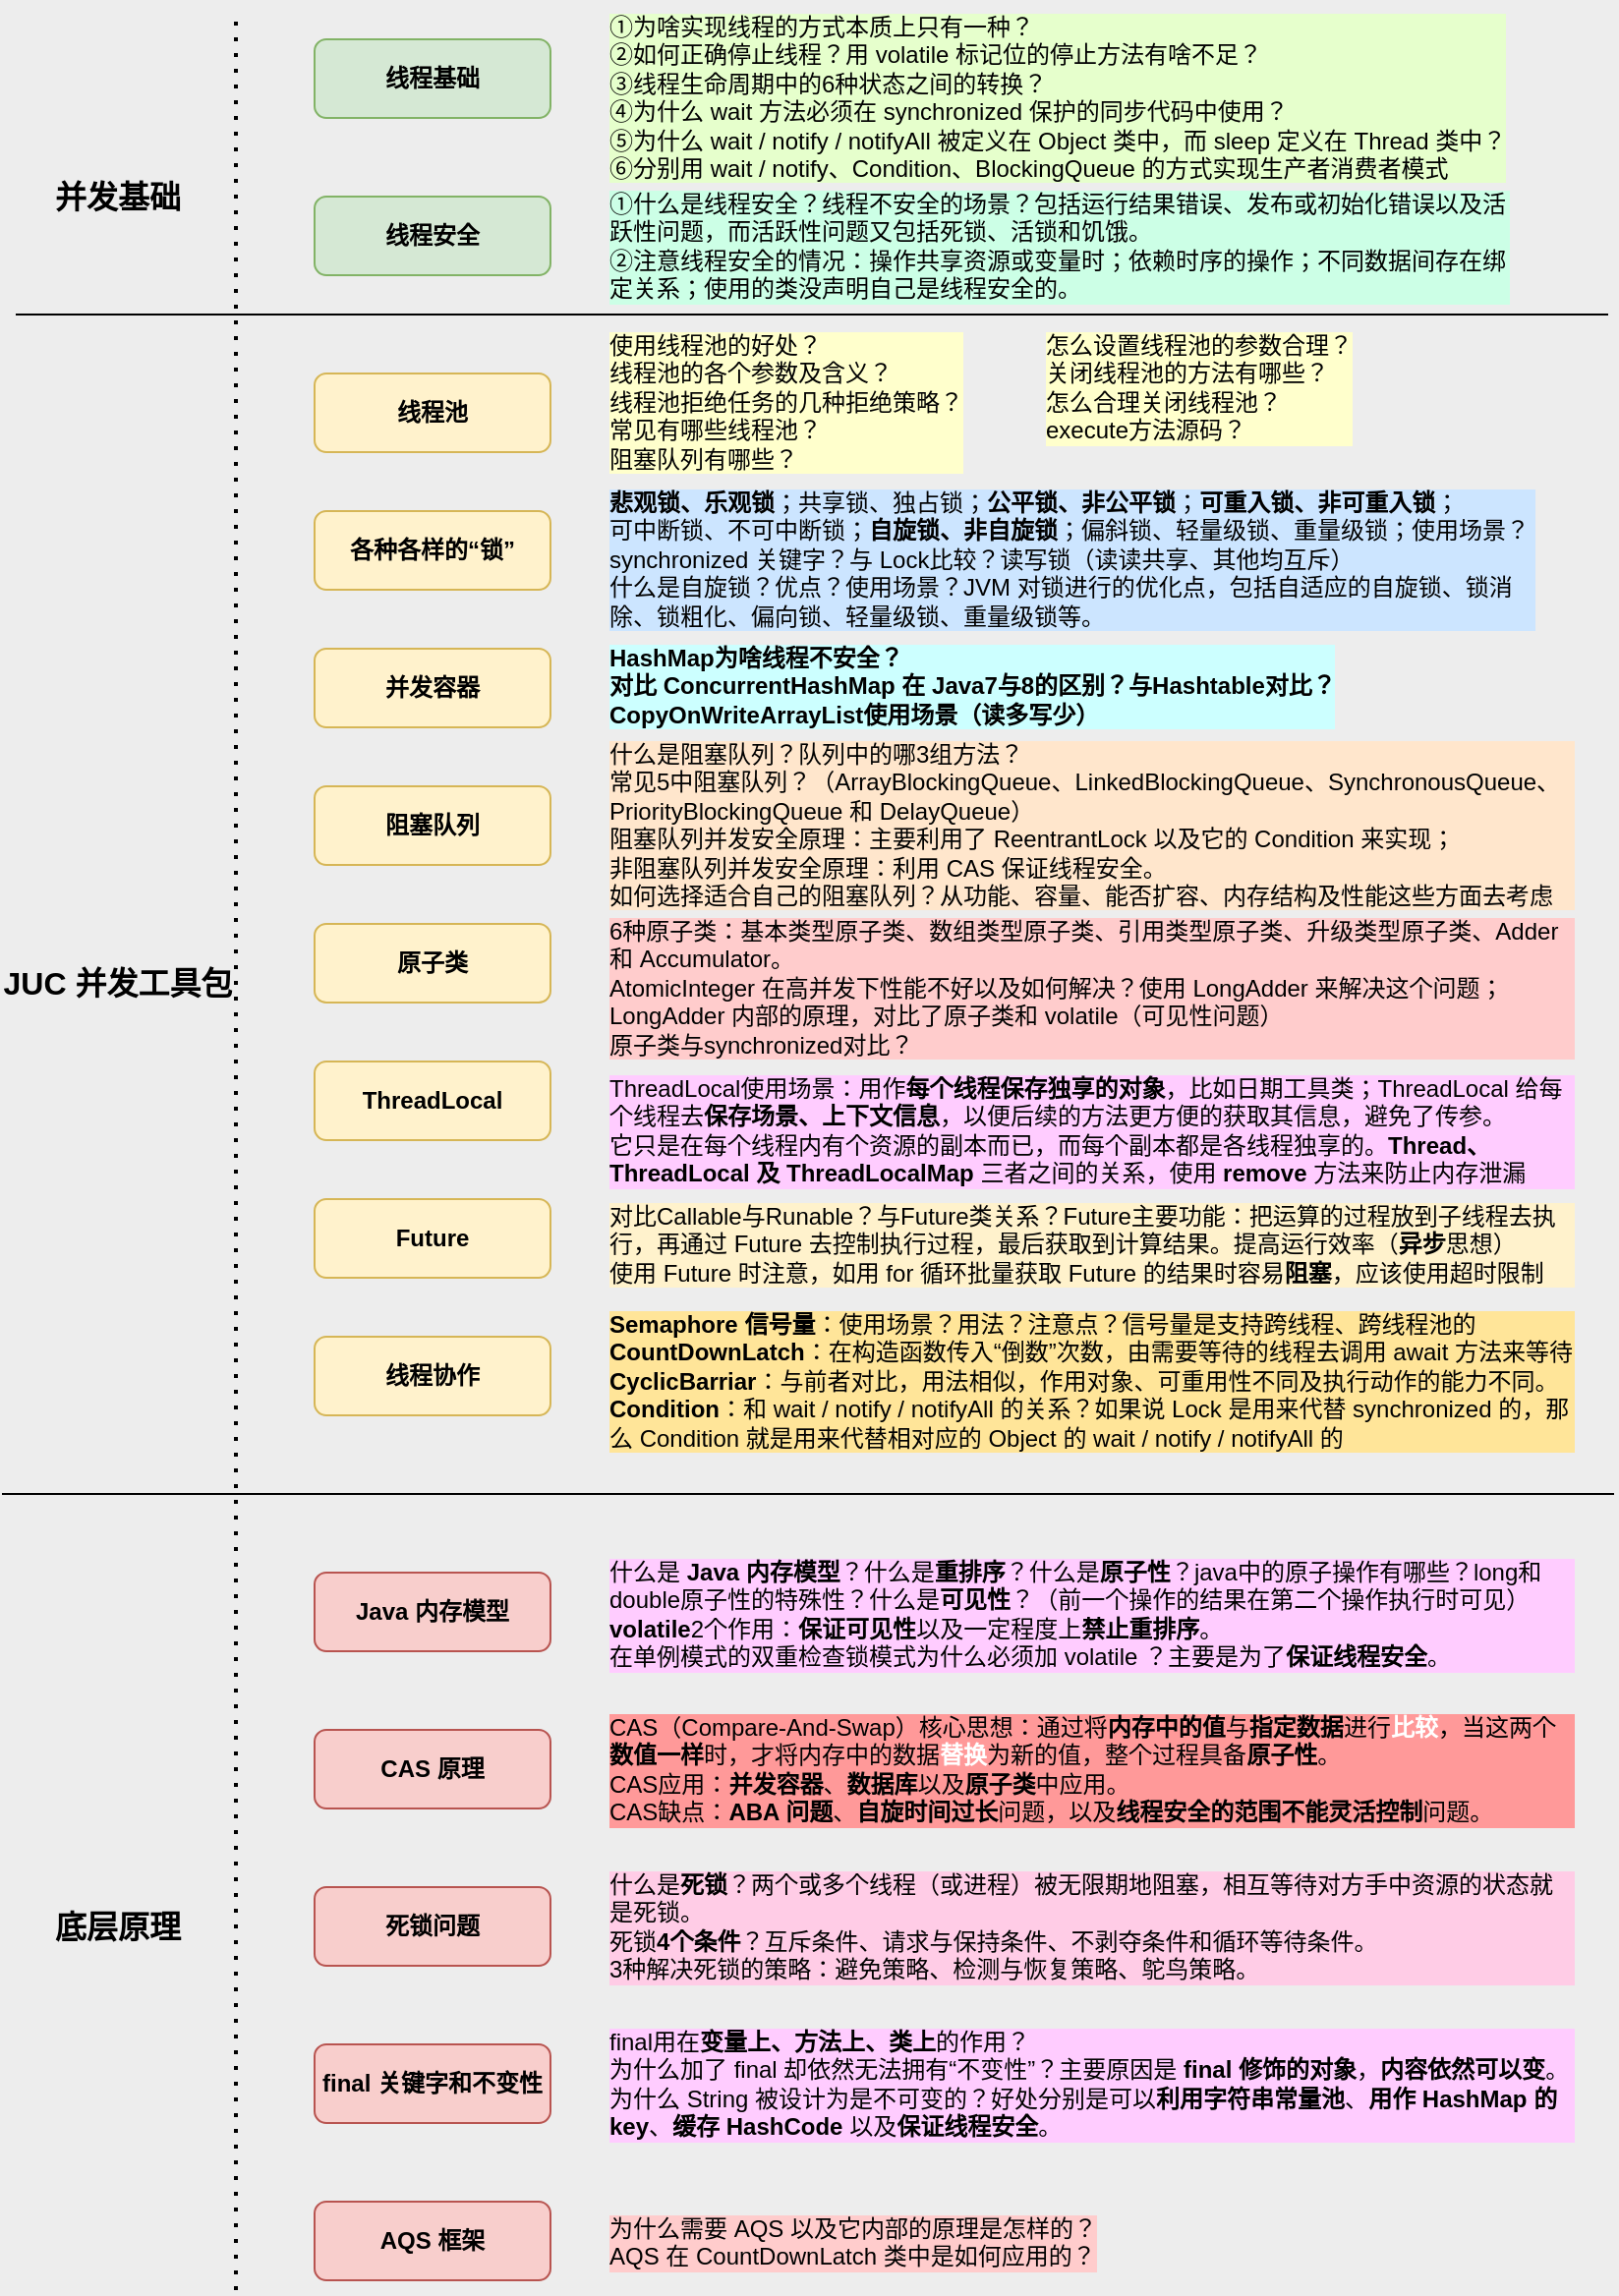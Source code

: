 <mxfile version="21.1.2" type="github">
  <diagram name="第 1 页" id="jQVPsj15WsTQjWok6gXP">
    <mxGraphModel dx="1800" dy="929" grid="1" gridSize="10" guides="1" tooltips="1" connect="1" arrows="0" fold="1" page="1" pageScale="1" pageWidth="827" pageHeight="1169" background="#EDEDED" math="0" shadow="0">
      <root>
        <mxCell id="0" />
        <mxCell id="1" parent="0" />
        <mxCell id="afdooJfP-64KZLnxz3o7-1" value="" style="endArrow=none;html=1;rounded=0;" edge="1" parent="1">
          <mxGeometry width="50" height="50" relative="1" as="geometry">
            <mxPoint x="8" y="160" as="sourcePoint" />
            <mxPoint x="818" y="160" as="targetPoint" />
          </mxGeometry>
        </mxCell>
        <mxCell id="afdooJfP-64KZLnxz3o7-2" value="" style="endArrow=none;html=1;rounded=0;" edge="1" parent="1">
          <mxGeometry width="50" height="50" relative="1" as="geometry">
            <mxPoint x="1" y="760" as="sourcePoint" />
            <mxPoint x="821" y="760" as="targetPoint" />
          </mxGeometry>
        </mxCell>
        <mxCell id="afdooJfP-64KZLnxz3o7-3" value="" style="endArrow=none;dashed=1;html=1;dashPattern=1 3;strokeWidth=2;rounded=0;" edge="1" parent="1">
          <mxGeometry width="50" height="50" relative="1" as="geometry">
            <mxPoint x="120" y="1165" as="sourcePoint" />
            <mxPoint x="120" y="5" as="targetPoint" />
          </mxGeometry>
        </mxCell>
        <mxCell id="afdooJfP-64KZLnxz3o7-4" value="并发基础" style="text;html=1;strokeColor=none;fillColor=none;align=center;verticalAlign=middle;whiteSpace=wrap;rounded=0;fontStyle=1;fontSize=16;" vertex="1" parent="1">
          <mxGeometry x="25" y="80" width="70" height="40" as="geometry" />
        </mxCell>
        <mxCell id="afdooJfP-64KZLnxz3o7-5" value="JUC 并发工具包" style="text;html=1;strokeColor=none;fillColor=none;align=center;verticalAlign=middle;whiteSpace=wrap;rounded=0;fontStyle=1;fontSize=16;" vertex="1" parent="1">
          <mxGeometry y="480" width="120" height="40" as="geometry" />
        </mxCell>
        <mxCell id="afdooJfP-64KZLnxz3o7-6" value="底层原理" style="text;html=1;strokeColor=none;fillColor=none;align=center;verticalAlign=middle;whiteSpace=wrap;rounded=0;fontStyle=1;fontSize=16;" vertex="1" parent="1">
          <mxGeometry x="25" y="960" width="70" height="40" as="geometry" />
        </mxCell>
        <mxCell id="afdooJfP-64KZLnxz3o7-7" value="线程基础" style="rounded=1;whiteSpace=wrap;html=1;fontStyle=1;fillColor=#d5e8d4;strokeColor=#82b366;" vertex="1" parent="1">
          <mxGeometry x="160" y="20" width="120" height="40" as="geometry" />
        </mxCell>
        <mxCell id="afdooJfP-64KZLnxz3o7-8" value="线程安全" style="rounded=1;whiteSpace=wrap;html=1;fontStyle=1;fillColor=#d5e8d4;strokeColor=#82b366;" vertex="1" parent="1">
          <mxGeometry x="160" y="100" width="120" height="40" as="geometry" />
        </mxCell>
        <mxCell id="afdooJfP-64KZLnxz3o7-9" value="线程池" style="rounded=1;whiteSpace=wrap;html=1;fontStyle=1;flipV=1;flipH=1;fillColor=#fff2cc;strokeColor=#d6b656;" vertex="1" parent="1">
          <mxGeometry x="160" y="190" width="120" height="40" as="geometry" />
        </mxCell>
        <mxCell id="afdooJfP-64KZLnxz3o7-10" value="各种各样的“锁”" style="rounded=1;whiteSpace=wrap;html=1;fontStyle=1;flipV=1;flipH=1;fillColor=#fff2cc;strokeColor=#d6b656;" vertex="1" parent="1">
          <mxGeometry x="160" y="260" width="120" height="40" as="geometry" />
        </mxCell>
        <mxCell id="afdooJfP-64KZLnxz3o7-11" value="并发容器" style="rounded=1;whiteSpace=wrap;html=1;fontStyle=1;flipV=1;flipH=1;fillColor=#fff2cc;strokeColor=#d6b656;" vertex="1" parent="1">
          <mxGeometry x="160" y="330" width="120" height="40" as="geometry" />
        </mxCell>
        <mxCell id="afdooJfP-64KZLnxz3o7-12" value="阻塞队列" style="rounded=1;whiteSpace=wrap;html=1;fontStyle=1;flipV=1;flipH=1;fillColor=#fff2cc;strokeColor=#d6b656;" vertex="1" parent="1">
          <mxGeometry x="160" y="400" width="120" height="40" as="geometry" />
        </mxCell>
        <mxCell id="afdooJfP-64KZLnxz3o7-13" value="原子类" style="rounded=1;whiteSpace=wrap;html=1;fontStyle=1;flipV=1;flipH=1;fillColor=#fff2cc;strokeColor=#d6b656;" vertex="1" parent="1">
          <mxGeometry x="160" y="470" width="120" height="40" as="geometry" />
        </mxCell>
        <mxCell id="afdooJfP-64KZLnxz3o7-14" value="ThreadLocal" style="rounded=1;whiteSpace=wrap;html=1;fontStyle=1;flipV=1;flipH=1;fillColor=#fff2cc;strokeColor=#d6b656;" vertex="1" parent="1">
          <mxGeometry x="160" y="540" width="120" height="40" as="geometry" />
        </mxCell>
        <mxCell id="afdooJfP-64KZLnxz3o7-15" value="Future" style="rounded=1;whiteSpace=wrap;html=1;fontStyle=1;flipV=1;flipH=1;fillColor=#fff2cc;strokeColor=#d6b656;" vertex="1" parent="1">
          <mxGeometry x="160" y="610" width="120" height="40" as="geometry" />
        </mxCell>
        <mxCell id="afdooJfP-64KZLnxz3o7-16" value="线程协作" style="rounded=1;whiteSpace=wrap;html=1;fontStyle=1;flipV=1;flipH=1;fillColor=#fff2cc;strokeColor=#d6b656;" vertex="1" parent="1">
          <mxGeometry x="160" y="680" width="120" height="40" as="geometry" />
        </mxCell>
        <mxCell id="afdooJfP-64KZLnxz3o7-17" value="Java 内存模型" style="rounded=1;whiteSpace=wrap;html=1;fontStyle=1;flipV=1;flipH=1;fillColor=#f8cecc;strokeColor=#b85450;" vertex="1" parent="1">
          <mxGeometry x="160" y="800" width="120" height="40" as="geometry" />
        </mxCell>
        <mxCell id="afdooJfP-64KZLnxz3o7-18" value="CAS 原理" style="rounded=1;whiteSpace=wrap;html=1;fontStyle=1;flipV=1;flipH=1;fillColor=#f8cecc;strokeColor=#b85450;" vertex="1" parent="1">
          <mxGeometry x="160" y="880" width="120" height="40" as="geometry" />
        </mxCell>
        <mxCell id="afdooJfP-64KZLnxz3o7-19" value="死锁问题" style="rounded=1;whiteSpace=wrap;html=1;fontStyle=1;flipV=1;flipH=1;fillColor=#f8cecc;strokeColor=#b85450;" vertex="1" parent="1">
          <mxGeometry x="160" y="960" width="120" height="40" as="geometry" />
        </mxCell>
        <mxCell id="afdooJfP-64KZLnxz3o7-20" value="final 关键字和不变性" style="rounded=1;whiteSpace=wrap;html=1;fontStyle=1;flipV=1;flipH=1;fillColor=#f8cecc;strokeColor=#b85450;" vertex="1" parent="1">
          <mxGeometry x="160" y="1040" width="120" height="40" as="geometry" />
        </mxCell>
        <mxCell id="afdooJfP-64KZLnxz3o7-21" value="AQS 框架" style="rounded=1;whiteSpace=wrap;html=1;fontStyle=1;flipV=1;flipH=1;fillColor=#f8cecc;strokeColor=#b85450;" vertex="1" parent="1">
          <mxGeometry x="160" y="1120" width="120" height="40" as="geometry" />
        </mxCell>
        <mxCell id="afdooJfP-64KZLnxz3o7-22" value="①为啥实现线程的方式本质上只有一种？&lt;br&gt;②如何正确停止线程？用 volatile 标记位的停止方法有啥不足？&lt;br&gt;③线程生命周期中的6种状态之间的转换？&lt;br&gt;④为什么 wait 方法必须在 synchronized 保护的同步代码中使用？&lt;br&gt;⑤为什么 wait / notify / notifyAll 被定义在 Object 类中，而 sleep 定义在 Thread 类中？&lt;br&gt;⑥分别用 wait / notify、Condition、BlockingQueue 的方式实现生产者消费者模式" style="text;html=1;strokeColor=none;fillColor=none;align=left;verticalAlign=top;whiteSpace=wrap;rounded=0;labelBackgroundColor=#E6FFCC;" vertex="1" parent="1">
          <mxGeometry x="307.5" width="460" height="100" as="geometry" />
        </mxCell>
        <mxCell id="afdooJfP-64KZLnxz3o7-23" value="①什么是线程安全？线程不安全的场景？包括运行结果错误、发布或初始化错误以及活跃性问题，而活跃性问题又包括死锁、活锁和饥饿。&lt;br&gt;②注意线程安全的情况：操作共享资源或变量时；依赖时序的操作；不同数据间存在绑定关系；使用的类没声明自己是线程安全的。" style="text;html=1;strokeColor=none;fillColor=none;align=left;verticalAlign=top;whiteSpace=wrap;rounded=0;labelBackgroundColor=#CCFFE6;" vertex="1" parent="1">
          <mxGeometry x="307.5" y="90" width="460" height="70" as="geometry" />
        </mxCell>
        <mxCell id="afdooJfP-64KZLnxz3o7-24" value="使用线程池的好处？&lt;br&gt;线程池的各个参数及含义？&lt;br&gt;线程池拒绝任务的几种拒绝策略？&lt;br&gt;常见有哪些线程池？&lt;br&gt;阻塞队列有哪些？" style="text;html=1;strokeColor=none;fillColor=none;align=left;verticalAlign=top;whiteSpace=wrap;rounded=0;labelBackgroundColor=#FFFFCC;" vertex="1" parent="1">
          <mxGeometry x="307.5" y="162" width="182.5" height="80" as="geometry" />
        </mxCell>
        <mxCell id="afdooJfP-64KZLnxz3o7-25" value="怎么设置线程池的参数合理？&lt;br&gt;关闭线程池的方法有哪些？&lt;br&gt;怎么合理关闭线程池？&lt;br&gt;execute方法源码？" style="text;html=1;strokeColor=none;fillColor=none;align=left;verticalAlign=top;whiteSpace=wrap;rounded=0;labelBackgroundColor=#FFFFCC;" vertex="1" parent="1">
          <mxGeometry x="530" y="162" width="182.5" height="80" as="geometry" />
        </mxCell>
        <mxCell id="afdooJfP-64KZLnxz3o7-26" value="&lt;b&gt;悲观锁、乐观锁&lt;/b&gt;；共享锁、独占锁；&lt;b&gt;公平锁、非公平锁&lt;/b&gt;；&lt;b&gt;可重入锁、非可重入锁&lt;/b&gt;；&lt;br&gt;可中断锁、不可中断锁；&lt;b&gt;自旋锁、非自旋锁&lt;/b&gt;；偏斜锁、轻量级锁、重量级锁；使用场景？&lt;br&gt;synchronized 关键字？与 Lock比较？读写锁（读读共享、其他均互斥）&lt;br&gt;什么是自旋锁？优点？使用场景？JVM 对锁进行的优化点，包括自适应的自旋锁、锁消除、锁粗化、偏向锁、轻量级锁、重量级锁等。" style="text;html=1;strokeColor=none;fillColor=none;align=left;verticalAlign=top;whiteSpace=wrap;rounded=0;labelBackgroundColor=#CCE5FF;" vertex="1" parent="1">
          <mxGeometry x="307.5" y="242" width="472.5" height="80" as="geometry" />
        </mxCell>
        <mxCell id="afdooJfP-64KZLnxz3o7-27" value="&lt;b&gt;HashMap为啥线程不安全？&lt;br&gt;对比 ConcurrentHashMap 在 Java7与8的区别？与Hashtable对比？&lt;br&gt;CopyOnWriteArrayList使用场景（读多写少）&lt;br&gt;&lt;/b&gt;" style="text;html=1;strokeColor=none;fillColor=none;align=left;verticalAlign=top;whiteSpace=wrap;rounded=0;labelBackgroundColor=#CCFFFF;labelBorderColor=none;" vertex="1" parent="1">
          <mxGeometry x="307.5" y="321" width="472.5" height="58" as="geometry" />
        </mxCell>
        <mxCell id="afdooJfP-64KZLnxz3o7-28" value="什么是阻塞队列？队列中的哪3组方法？&lt;br&gt;常见5中阻塞队列？（ArrayBlockingQueue、LinkedBlockingQueue、SynchronousQueue、PriorityBlockingQueue 和 DelayQueue）&lt;br&gt;阻塞队列并发安全原理：主要利用了 ReentrantLock 以及它的 Condition 来实现；&lt;br&gt;非阻塞队列并发安全原理：利用 CAS 保证线程安全。&lt;br&gt;如何选择适合自己的阻塞队列？从功能、容量、能否扩容、内存结构及性能这些方面去考虑" style="text;html=1;strokeColor=none;fillColor=none;align=left;verticalAlign=top;whiteSpace=wrap;rounded=0;labelBackgroundColor=#FFE6CC;" vertex="1" parent="1">
          <mxGeometry x="307.5" y="370" width="492.5" height="100" as="geometry" />
        </mxCell>
        <mxCell id="afdooJfP-64KZLnxz3o7-29" value="6种原子类：基本类型原子类、数组类型原子类、引用类型原子类、升级类型原子类、Adder 和 Accumulator。&lt;br&gt;AtomicInteger 在高并发下性能不好以及如何解决？使用 LongAdder 来解决这个问题；&lt;br&gt;LongAdder 内部的原理，对比了原子类和 volatile（可见性问题）&lt;br&gt;原子类与synchronized对比？" style="text;html=1;strokeColor=none;fillColor=none;align=left;verticalAlign=top;whiteSpace=wrap;rounded=0;labelBackgroundColor=#FFCCCC;" vertex="1" parent="1">
          <mxGeometry x="307.5" y="460" width="492.5" height="80" as="geometry" />
        </mxCell>
        <mxCell id="afdooJfP-64KZLnxz3o7-30" value="ThreadLocal使用场景：用作&lt;b&gt;每个线程保存独享的对象&lt;/b&gt;，比如日期工具类；ThreadLocal 给每个线程去&lt;b&gt;保存场景、上下文信息&lt;/b&gt;，以便后续的方法更方便的获取其信息，避免了传参。&lt;br&gt;它只是在每个线程内有个资源的副本而已，而每个副本都是各线程独享的。&lt;b&gt;Thread、ThreadLocal 及 ThreadLocalMap&lt;/b&gt; 三者之间的关系，使用 &lt;b&gt;remove&lt;/b&gt; 方法来防止内存泄漏" style="text;html=1;strokeColor=none;fillColor=none;align=left;verticalAlign=top;whiteSpace=wrap;rounded=0;labelBackgroundColor=#FFCCFF;" vertex="1" parent="1">
          <mxGeometry x="307.5" y="540" width="492.5" height="65" as="geometry" />
        </mxCell>
        <mxCell id="afdooJfP-64KZLnxz3o7-31" value="对比Callable与Runable？与Future类关系？Future主要功能：把运算的过程放到子线程去执行，再通过 Future 去控制执行过程，最后获取到计算结果。提高运行效率（&lt;b&gt;异步&lt;/b&gt;思想）&lt;br&gt;使用 Future 时注意，如用 for 循环批量获取 Future 的结果时容易&lt;b&gt;阻塞&lt;/b&gt;，应该使用超时限制" style="text;html=1;strokeColor=none;fillColor=none;align=left;verticalAlign=top;whiteSpace=wrap;rounded=0;labelBackgroundColor=#FFF2CC;" vertex="1" parent="1">
          <mxGeometry x="307.5" y="605" width="492.5" height="57" as="geometry" />
        </mxCell>
        <mxCell id="afdooJfP-64KZLnxz3o7-32" value="&lt;b&gt;Semaphore 信号量&lt;/b&gt;：使用场景？用法？注意点？信号量是支持跨线程、跨线程池的&lt;br&gt;&lt;b&gt;CountDownLatch&lt;/b&gt;：在构造函数传入“倒数”次数，由需要等待的线程去调用 await 方法来等待&lt;br&gt;&lt;b&gt;CyclicBarriar&lt;/b&gt;：与前者对比，用法相似，作用对象、可重用性不同及执行动作的能力不同。&lt;br&gt;&lt;b&gt;Condition&lt;/b&gt;：和 wait / notify / notifyAll 的关系？如果说 Lock 是用来代替 synchronized 的，那么 Condition 就是用来代替相对应的 Object 的 wait / notify / notifyAll 的" style="text;html=1;strokeColor=none;fillColor=none;align=left;verticalAlign=top;whiteSpace=wrap;rounded=0;labelBackgroundColor=#FFE599;" vertex="1" parent="1">
          <mxGeometry x="307.5" y="660" width="492.5" height="80" as="geometry" />
        </mxCell>
        <mxCell id="afdooJfP-64KZLnxz3o7-33" value="什么是 &lt;b&gt;Java 内存模型&lt;/b&gt;？什么是&lt;b&gt;重排序&lt;/b&gt;？什么是&lt;b&gt;原子性&lt;/b&gt;？java中的原子操作有哪些？long和double原子性的特殊性？什么是&lt;b&gt;可见性&lt;/b&gt;？（前一个操作的结果在第二个操作执行时可见）&lt;br&gt;&lt;b&gt;volatile&lt;/b&gt;2个作用：&lt;b&gt;保证可见性&lt;/b&gt;以及一定程度上&lt;b&gt;禁止重排序&lt;/b&gt;。&lt;br&gt;在单例模式的双重检查锁模式为什么必须加 volatile ？主要是为了&lt;b&gt;保证线程安全&lt;/b&gt;。" style="text;html=1;strokeColor=none;fillColor=none;align=left;verticalAlign=top;whiteSpace=wrap;rounded=0;labelBackgroundColor=#FFCCFF;" vertex="1" parent="1">
          <mxGeometry x="307.5" y="785.5" width="492.5" height="69" as="geometry" />
        </mxCell>
        <mxCell id="afdooJfP-64KZLnxz3o7-34" value="CAS（Compare-And-Swap）核心思想：通过将&lt;b&gt;内存中的值&lt;/b&gt;与&lt;b&gt;指定数据&lt;/b&gt;进行&lt;b&gt;&lt;font color=&quot;#ffffff&quot;&gt;比较&lt;/font&gt;&lt;/b&gt;，当这两个&lt;b&gt;数值一样&lt;/b&gt;时，才将内存中的数据&lt;b&gt;&lt;font color=&quot;#ffffff&quot;&gt;替换&lt;/font&gt;&lt;/b&gt;为新的值，整个过程具备&lt;b&gt;原子性&lt;/b&gt;。&lt;br&gt;CAS应用：&lt;b&gt;并发容器&lt;/b&gt;、&lt;b&gt;数据库&lt;/b&gt;以及&lt;b&gt;原子类&lt;/b&gt;中应用。&lt;br&gt;CAS缺点：&lt;b&gt;ABA 问题&lt;/b&gt;、&lt;b&gt;自旋时间过长&lt;/b&gt;问题，以及&lt;b&gt;线程安全的范围不能灵活控制&lt;/b&gt;问题。" style="text;html=1;strokeColor=none;fillColor=none;align=left;verticalAlign=top;whiteSpace=wrap;rounded=0;labelBackgroundColor=#FF9999;" vertex="1" parent="1">
          <mxGeometry x="307.5" y="865" width="492.5" height="70" as="geometry" />
        </mxCell>
        <mxCell id="afdooJfP-64KZLnxz3o7-35" value="什么是&lt;b&gt;死锁&lt;/b&gt;？两个或多个线程（或进程）被无限期地阻塞，相互等待对方手中资源的状态就是死锁。&lt;br&gt;死锁&lt;b&gt;4个条件&lt;/b&gt;？互斥条件、请求与保持条件、不剥夺条件和循环等待条件。&lt;br&gt;3种解决死锁的策略：避免策略、检测与恢复策略、鸵鸟策略。" style="text;html=1;strokeColor=none;fillColor=none;align=left;verticalAlign=top;whiteSpace=wrap;rounded=0;labelBackgroundColor=#FFCCE6;" vertex="1" parent="1">
          <mxGeometry x="307.5" y="945" width="492.5" height="70" as="geometry" />
        </mxCell>
        <mxCell id="afdooJfP-64KZLnxz3o7-36" value="final用在&lt;b&gt;变量上、方法上、类上&lt;/b&gt;的作用？&lt;br&gt;为什么加了 final 却依然无法拥有“不变性”？主要原因是 &lt;b&gt;final 修饰的对象&lt;/b&gt;，&lt;b&gt;内容依然可以变&lt;/b&gt;。&lt;br&gt;为什么 String 被设计为是不可变的？好处分别是可以&lt;b&gt;利用字符串常量池&lt;/b&gt;、&lt;b&gt;用作 HashMap 的 key&lt;/b&gt;、&lt;b&gt;缓存 HashCode&lt;/b&gt; 以及&lt;b&gt;保证线程安全&lt;/b&gt;。" style="text;html=1;strokeColor=none;fillColor=none;align=left;verticalAlign=top;whiteSpace=wrap;rounded=0;labelBackgroundColor=#FFCCFF;" vertex="1" parent="1">
          <mxGeometry x="307.5" y="1025" width="492.5" height="70" as="geometry" />
        </mxCell>
        <mxCell id="afdooJfP-64KZLnxz3o7-37" value="为什么需要 AQS 以及它内部的原理是怎样的？&lt;br&gt;AQS 在 CountDownLatch 类中是如何应用的？" style="text;html=1;strokeColor=none;fillColor=none;align=left;verticalAlign=top;whiteSpace=wrap;rounded=0;labelBackgroundColor=#FFCCCC;" vertex="1" parent="1">
          <mxGeometry x="307.5" y="1120" width="492.5" height="40" as="geometry" />
        </mxCell>
      </root>
    </mxGraphModel>
  </diagram>
</mxfile>
